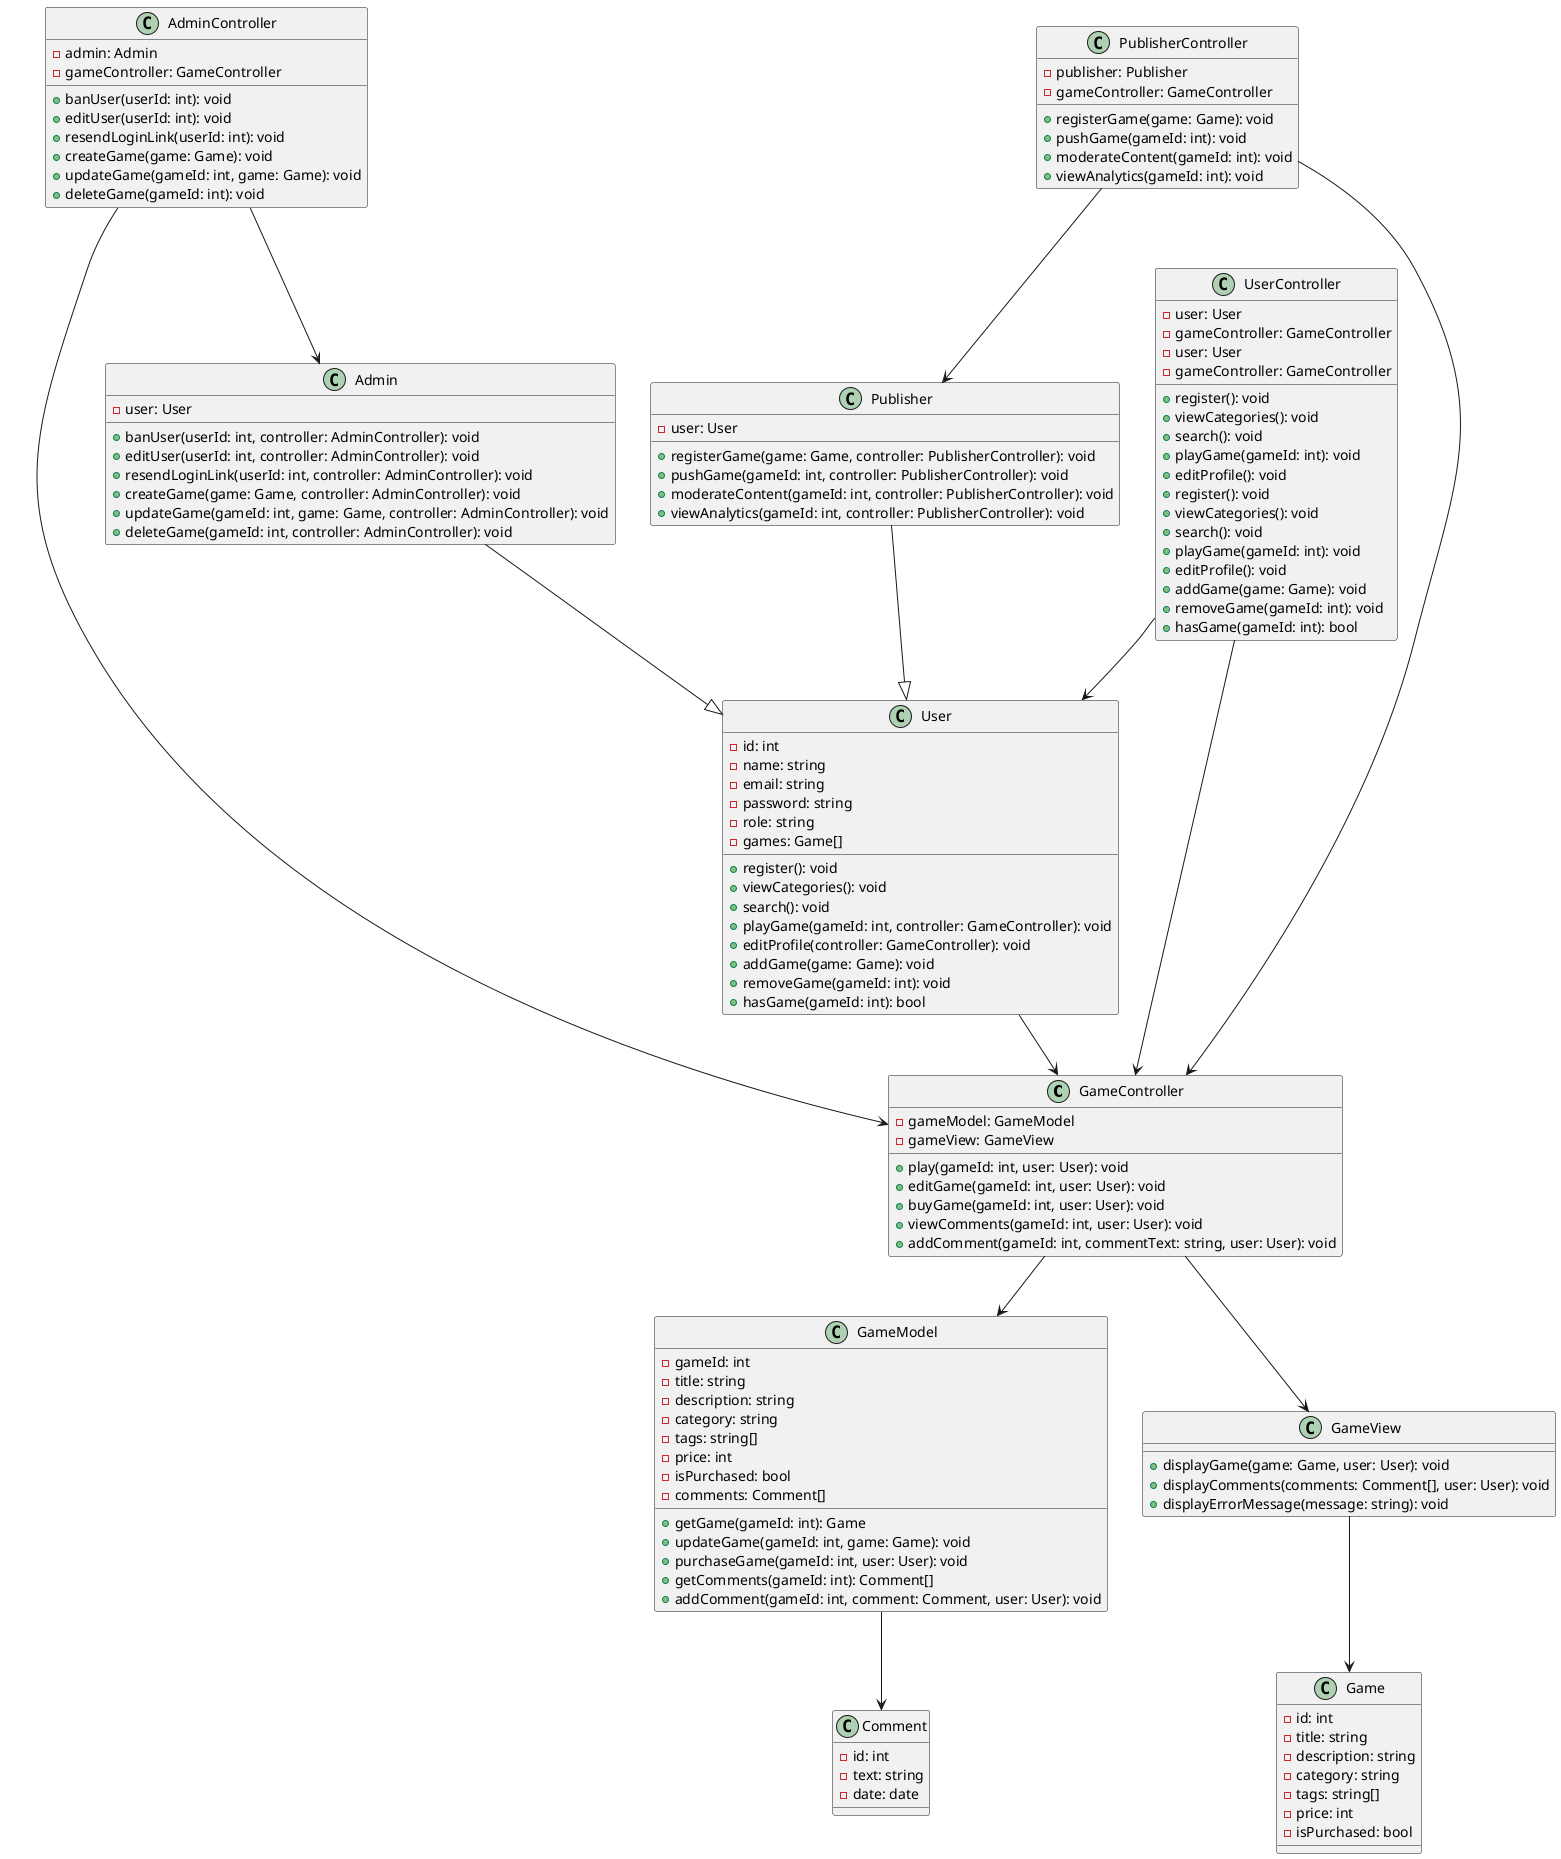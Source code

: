 @startuml

class GameController {
  - gameModel: GameModel
  - gameView: GameView
  + play(gameId: int, user: User): void
  + editGame(gameId: int, user: User): void
  + buyGame(gameId: int, user: User): void
  + viewComments(gameId: int, user: User): void
  + addComment(gameId: int, commentText: string, user: User): void
}

class GameModel {
  - gameId: int
  - title: string
  - description: string
  - category: string
  - tags: string[]
  - price: int
  - isPurchased: bool
  - comments: Comment[]
  + getGame(gameId: int): Game
  + updateGame(gameId: int, game: Game): void
  + purchaseGame(gameId: int, user: User): void
  + getComments(gameId: int): Comment[]
  + addComment(gameId: int, comment: Comment, user: User): void
}

class GameView {
  + displayGame(game: Game, user: User): void
  + displayComments(comments: Comment[], user: User): void
  + displayErrorMessage(message: string): void
}

class Game {
  - id: int
  - title: string
  - description: string
  - category: string
  - tags: string[]
  - price: int
  - isPurchased: bool
}

class Comment {
  - id: int
  - text: string
  - date: date
}

class User {
  - id: int
  - name: string
  - email: string
  - password: string
  - role: string
  - games: Game[]
  + register(): void
  + viewCategories(): void
  + search(): void
  + playGame(gameId: int, controller: GameController): void
  + editProfile(controller: GameController): void
  + addGame(game: Game): void
  + removeGame(gameId: int): void
  + hasGame(gameId: int): bool
}

class Admin {
  - user: User
  + banUser(userId: int, controller: AdminController): void
  + editUser(userId: int, controller: AdminController): void
  + resendLoginLink(userId: int, controller: AdminController): void
  + createGame(game: Game, controller: AdminController): void
  + updateGame(gameId: int, game: Game, controller: AdminController): void
  + deleteGame(gameId: int, controller: AdminController): void
}

class Publisher {
  - user: User
  + registerGame(game: Game, controller: PublisherController): void
  + pushGame(gameId: int, controller: PublisherController): void
  + moderateContent(gameId: int, controller: PublisherController): void
  + viewAnalytics(gameId: int, controller: PublisherController): void
}

class UserController {
  - user: User
  - gameController: GameController
  + register(): void
  + viewCategories(): void
  + search(): void
  + playGame(gameId: int): void
  + editProfile(): void
}

class AdminController {
  - admin: Admin
  - gameController: GameController
  + banUser(userId: int): void
  + editUser(userId: int): void
  + resendLoginLink(userId: int): void
  + createGame(game: Game): void
  + updateGame(gameId: int, game: Game): void
  + deleteGame(gameId: int): void
}

class PublisherController {
  - publisher: Publisher
  - gameController: GameController
  + registerGame(game: Game): void
  + pushGame(gameId: int): void
  + moderateContent(gameId: int): void
  + viewAnalytics(gameId: int): void
}

class UserController {
  - user: User
  - gameController: GameController
  + register(): void
  + viewCategories(): void
  + search(): void
  + playGame(gameId: int): void
  + editProfile(): void
  + addGame(game: Game): void
  + removeGame(gameId: int): void
  + hasGame(gameId: int): bool
}

UserController --> GameController
AdminController --> GameController
PublisherController --> GameController
GameController --> GameModel
GameController --> GameView
GameView --> Game
GameModel --> Comment
AdminController --> Admin
PublisherController --> Publisher
Admin --|> User
Publisher --|> User
User --> GameController
UserController --> User

@enduml

